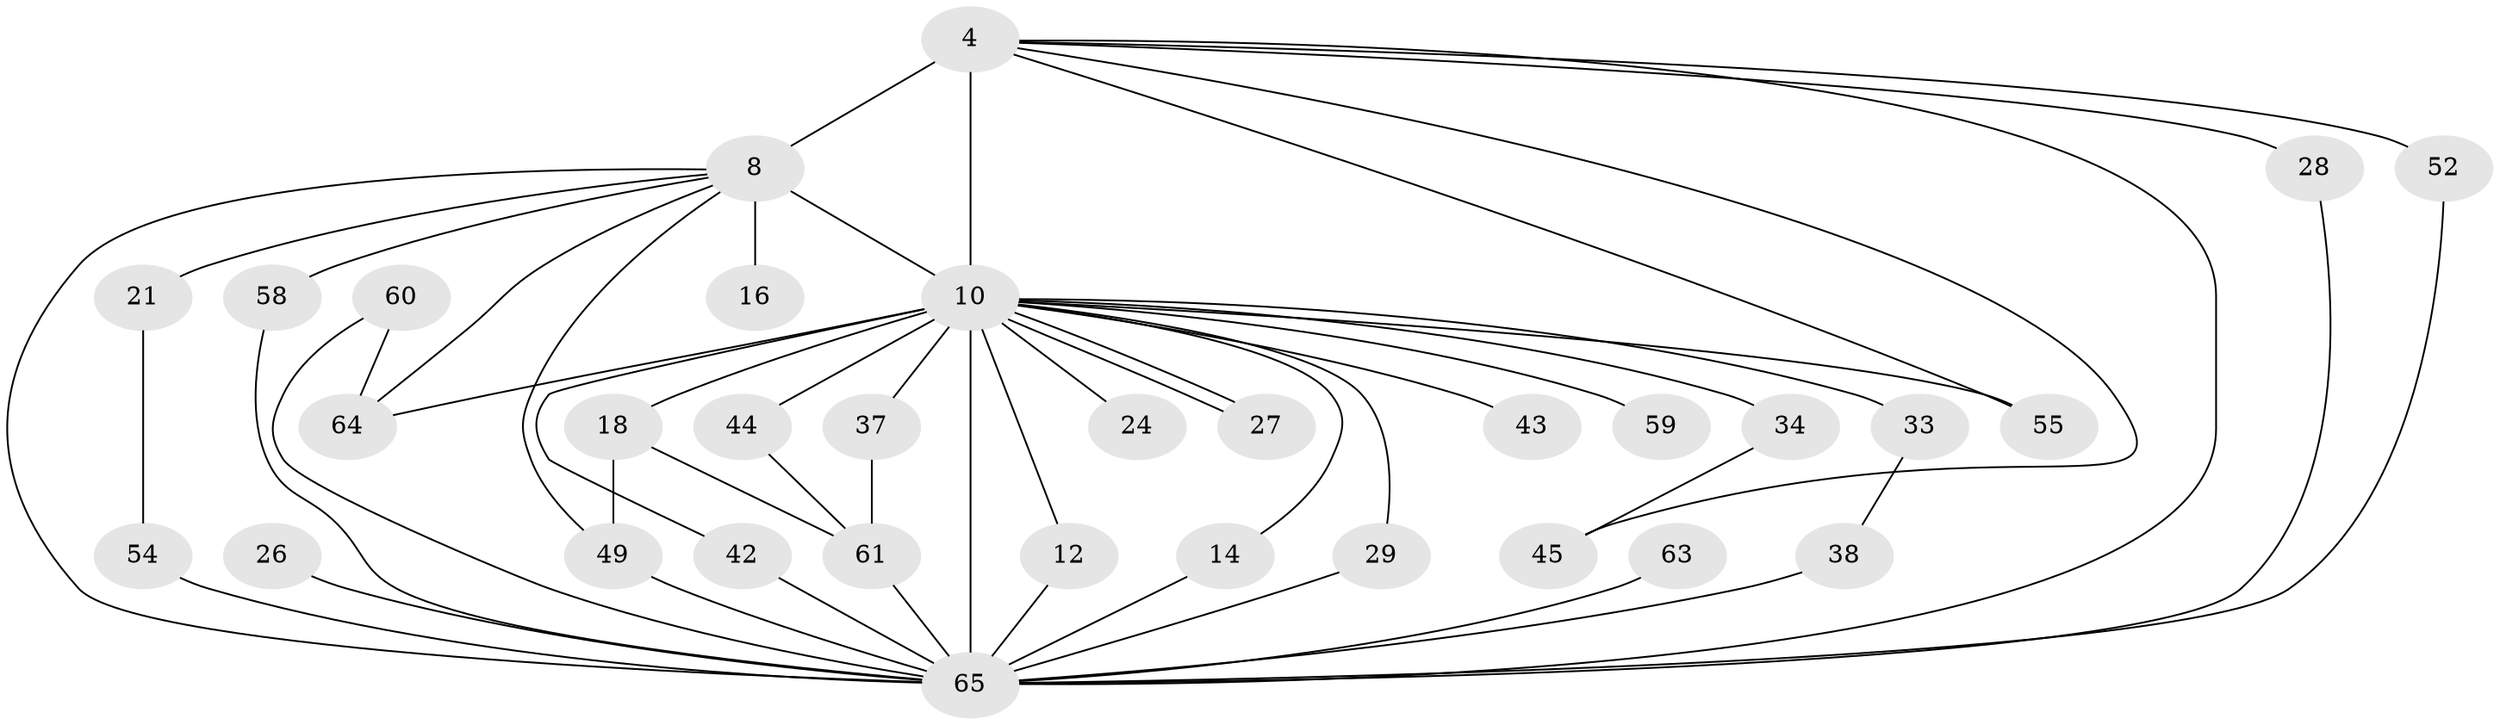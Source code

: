// original degree distribution, {13: 0.03076923076923077, 17: 0.015384615384615385, 11: 0.015384615384615385, 18: 0.015384615384615385, 16: 0.015384615384615385, 19: 0.015384615384615385, 15: 0.015384615384615385, 23: 0.015384615384615385, 20: 0.015384615384615385, 3: 0.2153846153846154, 2: 0.5076923076923077, 6: 0.03076923076923077, 4: 0.07692307692307693, 5: 0.015384615384615385}
// Generated by graph-tools (version 1.1) at 2025/45/03/09/25 04:45:06]
// undirected, 32 vertices, 53 edges
graph export_dot {
graph [start="1"]
  node [color=gray90,style=filled];
  4 [super="+1"];
  8 [super="+2"];
  10 [super="+5+6"];
  12;
  14;
  16;
  18;
  21;
  24;
  26;
  27;
  28;
  29;
  33;
  34 [super="+13"];
  37;
  38;
  42;
  43;
  44;
  45;
  49 [super="+48"];
  52;
  54 [super="+41+30"];
  55;
  58;
  59;
  60 [super="+50+53"];
  61 [super="+51"];
  63;
  64 [super="+47+35"];
  65 [super="+25+57+46+62"];
  4 -- 8 [weight=4];
  4 -- 10 [weight=8];
  4 -- 28;
  4 -- 45;
  4 -- 52;
  4 -- 55;
  4 -- 65 [weight=6];
  8 -- 10 [weight=8];
  8 -- 16 [weight=2];
  8 -- 21;
  8 -- 58;
  8 -- 49;
  8 -- 64;
  8 -- 65 [weight=8];
  10 -- 18 [weight=2];
  10 -- 27;
  10 -- 27;
  10 -- 29;
  10 -- 33 [weight=2];
  10 -- 43 [weight=2];
  10 -- 44 [weight=2];
  10 -- 34 [weight=3];
  10 -- 37 [weight=2];
  10 -- 12;
  10 -- 55;
  10 -- 24 [weight=2];
  10 -- 64 [weight=3];
  10 -- 14;
  10 -- 42;
  10 -- 59 [weight=2];
  10 -- 65 [weight=15];
  12 -- 65;
  14 -- 65;
  18 -- 49;
  18 -- 61;
  21 -- 54;
  26 -- 65 [weight=3];
  28 -- 65;
  29 -- 65;
  33 -- 38;
  34 -- 45;
  37 -- 61;
  38 -- 65;
  42 -- 65;
  44 -- 61;
  49 -- 65;
  52 -- 65;
  54 -- 65 [weight=6];
  58 -- 65;
  60 -- 64;
  60 -- 65 [weight=3];
  61 -- 65;
  63 -- 65 [weight=2];
}
